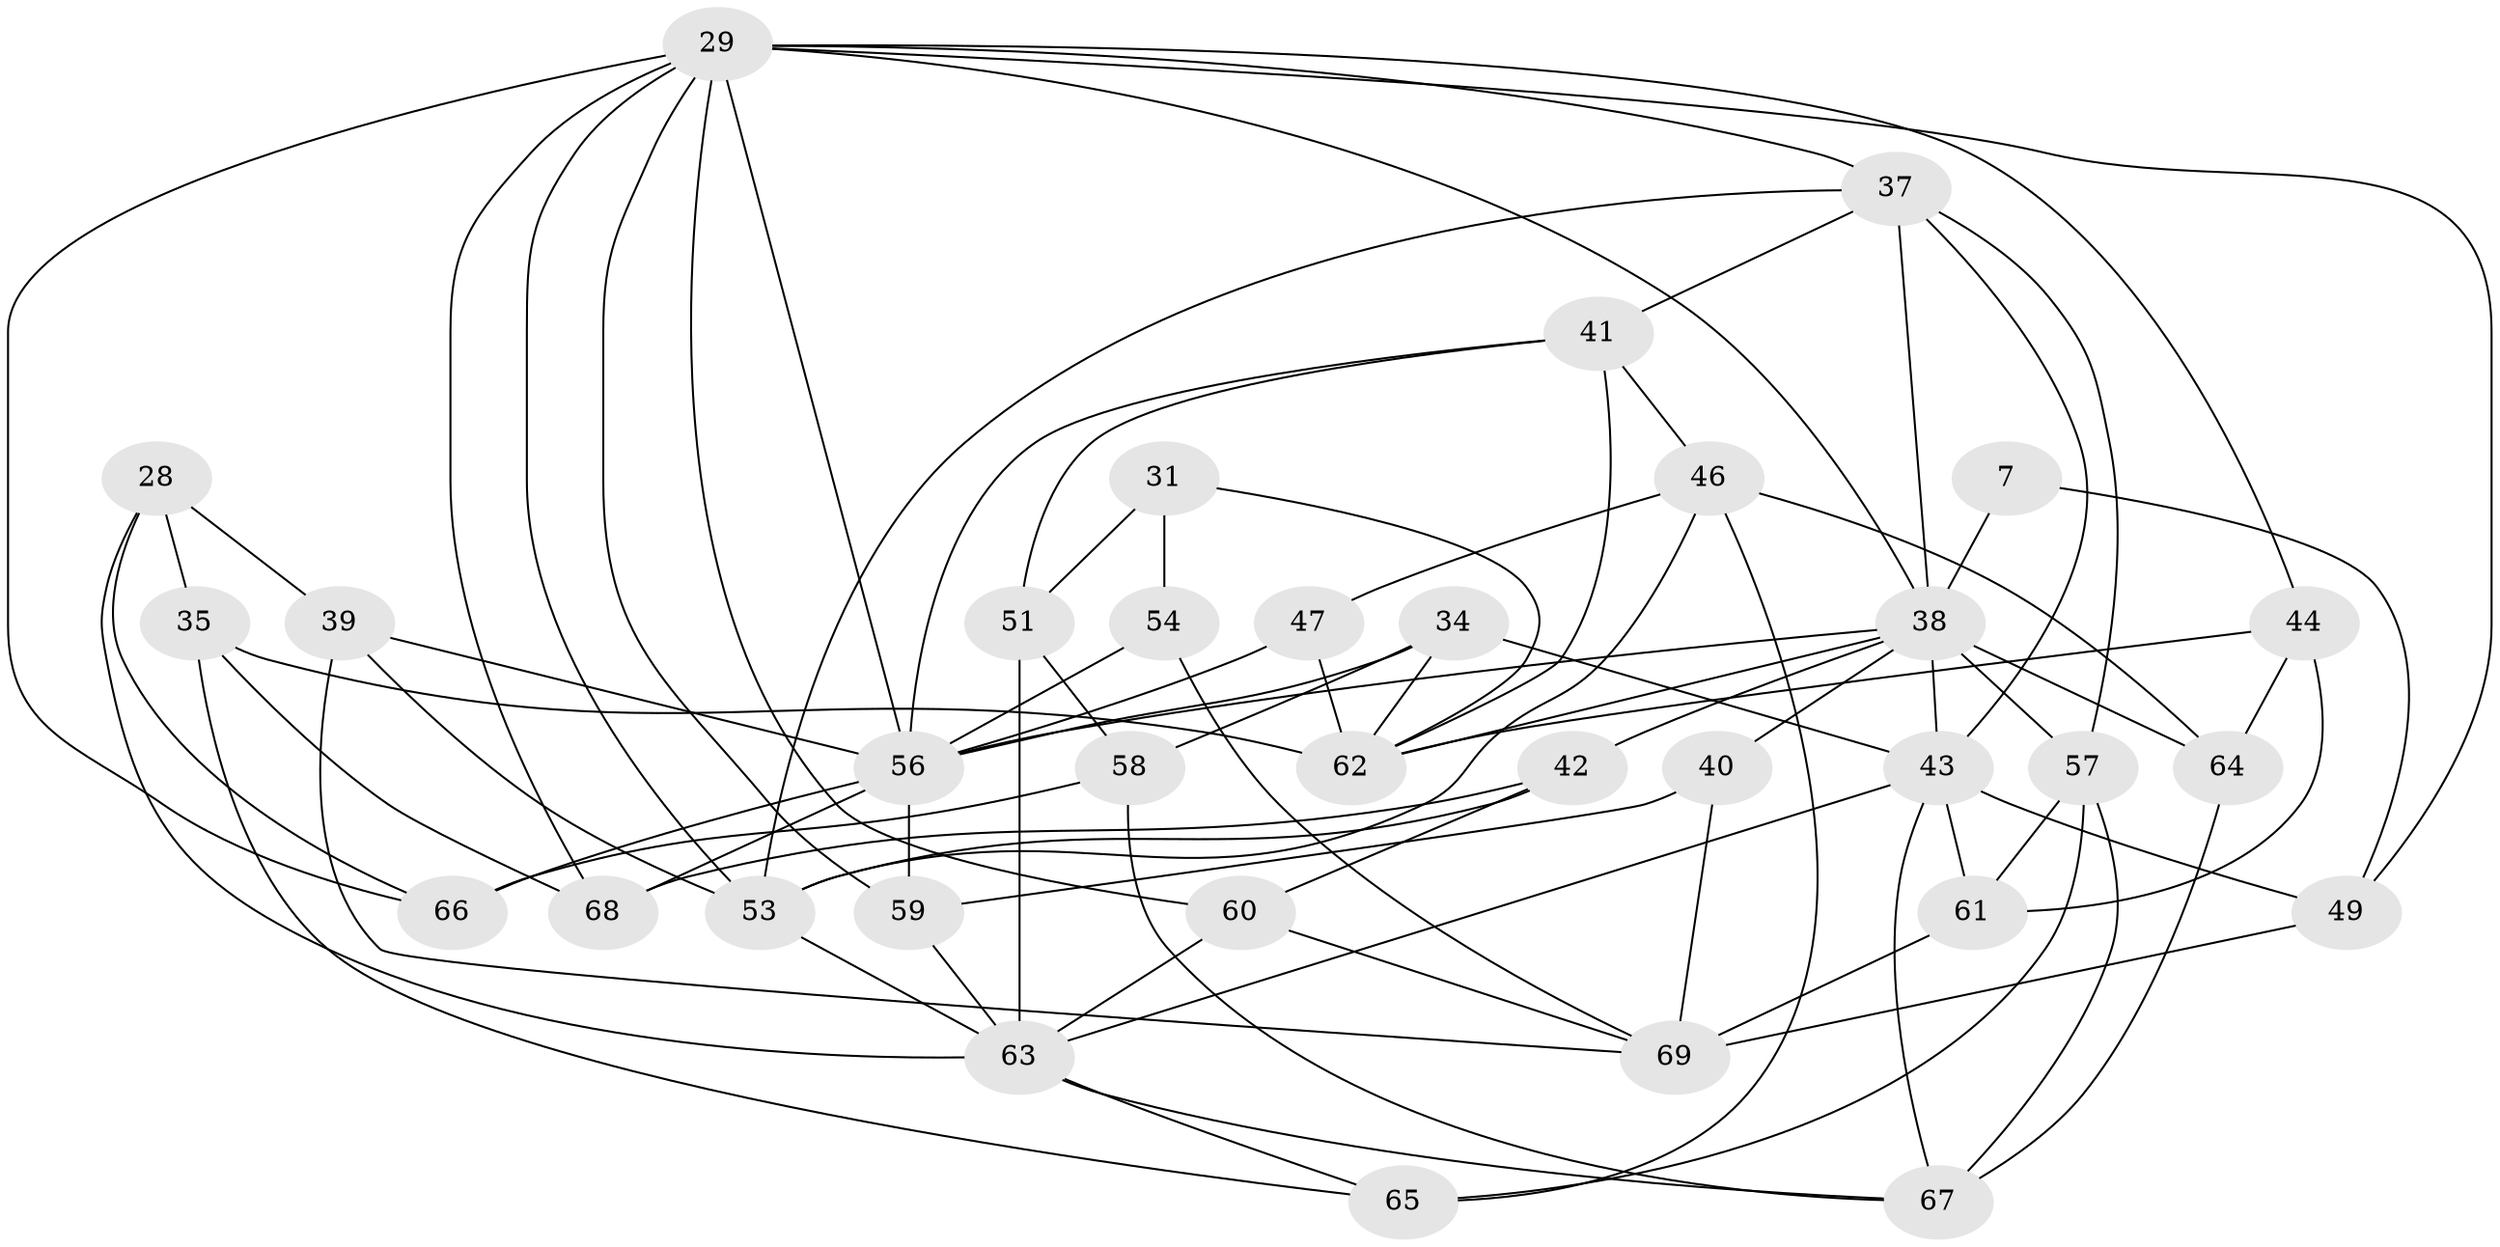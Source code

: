 // original degree distribution, {4: 1.0}
// Generated by graph-tools (version 1.1) at 2025/59/03/09/25 04:59:00]
// undirected, 34 vertices, 84 edges
graph export_dot {
graph [start="1"]
  node [color=gray90,style=filled];
  7;
  28;
  29 [super="+13+18+26"];
  31;
  34;
  35;
  37 [super="+21+23"];
  38 [super="+16+5"];
  39;
  40;
  41 [super="+32"];
  42;
  43 [super="+6+8"];
  44;
  46 [super="+45"];
  47;
  49 [super="+1+4"];
  51;
  53 [super="+36"];
  54 [super="+12"];
  56 [super="+3+14+15+25+27"];
  57 [super="+50"];
  58;
  59;
  60;
  61;
  62 [super="+48"];
  63 [super="+33"];
  64;
  65 [super="+20"];
  66;
  67 [super="+52"];
  68;
  69 [super="+30+55"];
  7 -- 49 [weight=2];
  7 -- 38 [weight=2];
  28 -- 66;
  28 -- 39;
  28 -- 35;
  28 -- 63;
  29 -- 68;
  29 -- 44;
  29 -- 59;
  29 -- 66;
  29 -- 60;
  29 -- 53;
  29 -- 38;
  29 -- 56;
  29 -- 49;
  29 -- 37;
  31 -- 54 [weight=2];
  31 -- 62;
  31 -- 51;
  34 -- 58;
  34 -- 56;
  34 -- 43;
  34 -- 62;
  35 -- 65;
  35 -- 62;
  35 -- 68;
  37 -- 43;
  37 -- 57;
  37 -- 41 [weight=2];
  37 -- 38;
  37 -- 53 [weight=2];
  38 -- 43;
  38 -- 40;
  38 -- 42;
  38 -- 56 [weight=2];
  38 -- 64;
  38 -- 57;
  38 -- 62;
  39 -- 69;
  39 -- 56;
  39 -- 53;
  40 -- 59;
  40 -- 69 [weight=2];
  41 -- 62 [weight=2];
  41 -- 56 [weight=2];
  41 -- 51;
  41 -- 46;
  42 -- 60;
  42 -- 68;
  42 -- 53;
  43 -- 67 [weight=2];
  43 -- 63;
  43 -- 61;
  43 -- 49;
  44 -- 64;
  44 -- 61;
  44 -- 62;
  46 -- 47 [weight=2];
  46 -- 64;
  46 -- 65;
  46 -- 53;
  47 -- 56;
  47 -- 62;
  49 -- 69 [weight=4];
  51 -- 58;
  51 -- 63;
  53 -- 63 [weight=2];
  54 -- 69;
  54 -- 56 [weight=3];
  56 -- 68;
  56 -- 59;
  56 -- 66;
  57 -- 61;
  57 -- 65 [weight=2];
  57 -- 67;
  58 -- 67;
  58 -- 66;
  59 -- 63;
  60 -- 69;
  60 -- 63;
  61 -- 69;
  63 -- 65 [weight=2];
  63 -- 67;
  64 -- 67;
}
